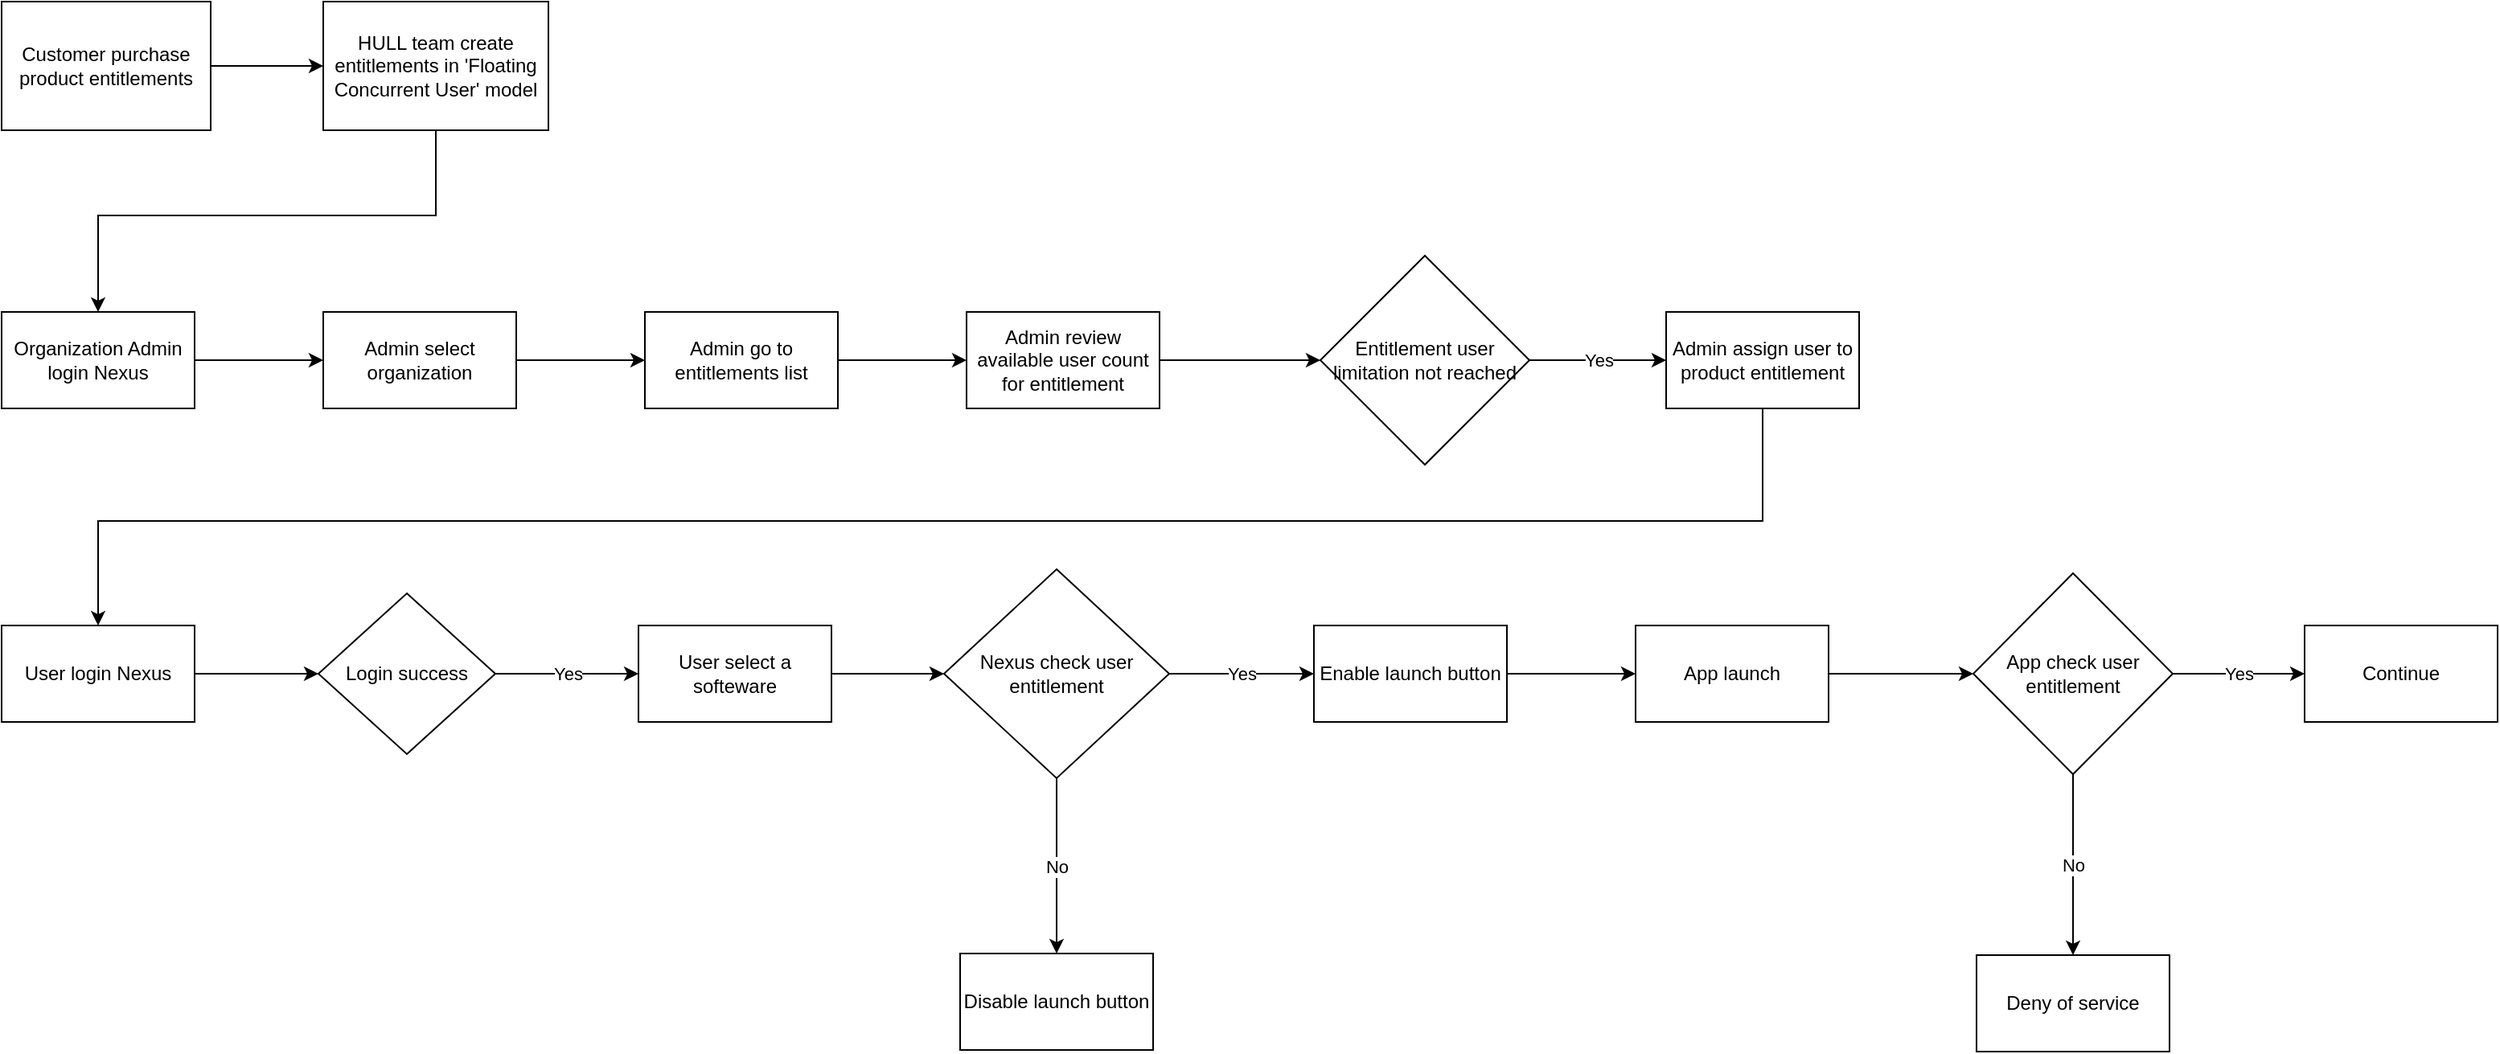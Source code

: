 <mxfile version="21.1.1" type="github" pages="2">
  <diagram name="Workflow" id="2dQwfWUj7SHDJcY4iqtX">
    <mxGraphModel dx="2284" dy="1874" grid="1" gridSize="10" guides="1" tooltips="1" connect="1" arrows="1" fold="1" page="1" pageScale="1" pageWidth="850" pageHeight="1100" math="0" shadow="0">
      <root>
        <mxCell id="0" />
        <mxCell id="1" parent="0" />
        <mxCell id="Q25p3ouY3zWikEKPChKH-11" value="" style="edgeStyle=orthogonalEdgeStyle;rounded=0;orthogonalLoop=1;jettySize=auto;html=1;" parent="1" source="YwquEOC9PIAEwXkHVDcG-1" target="Q25p3ouY3zWikEKPChKH-6" edge="1">
          <mxGeometry relative="1" as="geometry" />
        </mxCell>
        <mxCell id="YwquEOC9PIAEwXkHVDcG-1" value="User select a softeware" style="rounded=0;whiteSpace=wrap;html=1;" parent="1" vertex="1">
          <mxGeometry x="346" y="165" width="120" height="60" as="geometry" />
        </mxCell>
        <mxCell id="Q25p3ouY3zWikEKPChKH-14" value="" style="edgeStyle=orthogonalEdgeStyle;rounded=0;orthogonalLoop=1;jettySize=auto;html=1;" parent="1" source="YwquEOC9PIAEwXkHVDcG-3" target="Q25p3ouY3zWikEKPChKH-4" edge="1">
          <mxGeometry relative="1" as="geometry" />
        </mxCell>
        <mxCell id="YwquEOC9PIAEwXkHVDcG-3" value="User login Nexus" style="rounded=0;whiteSpace=wrap;html=1;" parent="1" vertex="1">
          <mxGeometry x="-50" y="165" width="120" height="60" as="geometry" />
        </mxCell>
        <mxCell id="Q25p3ouY3zWikEKPChKH-12" value="Yes" style="edgeStyle=orthogonalEdgeStyle;rounded=0;orthogonalLoop=1;jettySize=auto;html=1;" parent="1" source="Q25p3ouY3zWikEKPChKH-4" target="YwquEOC9PIAEwXkHVDcG-1" edge="1">
          <mxGeometry relative="1" as="geometry" />
        </mxCell>
        <mxCell id="Q25p3ouY3zWikEKPChKH-4" value="Login success" style="rhombus;whiteSpace=wrap;html=1;" parent="1" vertex="1">
          <mxGeometry x="147" y="145" width="110" height="100" as="geometry" />
        </mxCell>
        <mxCell id="Q25p3ouY3zWikEKPChKH-8" value="Yes" style="edgeStyle=orthogonalEdgeStyle;rounded=0;orthogonalLoop=1;jettySize=auto;html=1;" parent="1" source="Q25p3ouY3zWikEKPChKH-6" target="Q25p3ouY3zWikEKPChKH-7" edge="1">
          <mxGeometry relative="1" as="geometry" />
        </mxCell>
        <mxCell id="Q25p3ouY3zWikEKPChKH-10" value="No" style="edgeStyle=orthogonalEdgeStyle;rounded=0;orthogonalLoop=1;jettySize=auto;html=1;" parent="1" source="Q25p3ouY3zWikEKPChKH-6" target="Q25p3ouY3zWikEKPChKH-9" edge="1">
          <mxGeometry relative="1" as="geometry" />
        </mxCell>
        <mxCell id="Q25p3ouY3zWikEKPChKH-6" value="Nexus check user entitlement" style="rhombus;whiteSpace=wrap;html=1;" parent="1" vertex="1">
          <mxGeometry x="536" y="130" width="140" height="130" as="geometry" />
        </mxCell>
        <mxCell id="l06X_y3l7F8NzRxkke9U-2" value="" style="edgeStyle=orthogonalEdgeStyle;rounded=0;orthogonalLoop=1;jettySize=auto;html=1;" parent="1" source="Q25p3ouY3zWikEKPChKH-7" target="l06X_y3l7F8NzRxkke9U-1" edge="1">
          <mxGeometry relative="1" as="geometry" />
        </mxCell>
        <mxCell id="Q25p3ouY3zWikEKPChKH-7" value="Enable launch button" style="whiteSpace=wrap;html=1;" parent="1" vertex="1">
          <mxGeometry x="766" y="165" width="120" height="60" as="geometry" />
        </mxCell>
        <mxCell id="Q25p3ouY3zWikEKPChKH-9" value="Disable launch button" style="whiteSpace=wrap;html=1;" parent="1" vertex="1">
          <mxGeometry x="546" y="369" width="120" height="60" as="geometry" />
        </mxCell>
        <mxCell id="Q25p3ouY3zWikEKPChKH-18" value="" style="edgeStyle=orthogonalEdgeStyle;rounded=0;orthogonalLoop=1;jettySize=auto;html=1;" parent="1" source="Q25p3ouY3zWikEKPChKH-16" target="Q25p3ouY3zWikEKPChKH-17" edge="1">
          <mxGeometry relative="1" as="geometry" />
        </mxCell>
        <mxCell id="Q25p3ouY3zWikEKPChKH-16" value="Customer purchase product entitlements" style="rounded=0;whiteSpace=wrap;html=1;" parent="1" vertex="1">
          <mxGeometry x="-50" y="-223" width="130" height="80" as="geometry" />
        </mxCell>
        <mxCell id="z8qltQJUWiTNnkdVbH2K-3" value="" style="edgeStyle=orthogonalEdgeStyle;rounded=0;orthogonalLoop=1;jettySize=auto;html=1;entryX=0.5;entryY=0;entryDx=0;entryDy=0;" parent="1" source="Q25p3ouY3zWikEKPChKH-17" target="Q25p3ouY3zWikEKPChKH-19" edge="1">
          <mxGeometry relative="1" as="geometry">
            <Array as="points">
              <mxPoint x="220" y="-90" />
              <mxPoint x="10" y="-90" />
            </Array>
          </mxGeometry>
        </mxCell>
        <mxCell id="Q25p3ouY3zWikEKPChKH-17" value="HULL team create entitlements&amp;nbsp;in &#39;Floating Concurrent User&#39; model" style="whiteSpace=wrap;html=1;rounded=0;" parent="1" vertex="1">
          <mxGeometry x="150" y="-223" width="140" height="80" as="geometry" />
        </mxCell>
        <mxCell id="Q25p3ouY3zWikEKPChKH-21" value="" style="edgeStyle=orthogonalEdgeStyle;rounded=0;orthogonalLoop=1;jettySize=auto;html=1;" parent="1" source="Q25p3ouY3zWikEKPChKH-19" target="Q25p3ouY3zWikEKPChKH-20" edge="1">
          <mxGeometry relative="1" as="geometry" />
        </mxCell>
        <mxCell id="Q25p3ouY3zWikEKPChKH-19" value="Organization Admin login Nexus" style="whiteSpace=wrap;html=1;" parent="1" vertex="1">
          <mxGeometry x="-50" y="-30" width="120" height="60" as="geometry" />
        </mxCell>
        <mxCell id="Q25p3ouY3zWikEKPChKH-23" value="" style="edgeStyle=orthogonalEdgeStyle;rounded=0;orthogonalLoop=1;jettySize=auto;html=1;" parent="1" source="Q25p3ouY3zWikEKPChKH-20" target="Q25p3ouY3zWikEKPChKH-22" edge="1">
          <mxGeometry relative="1" as="geometry" />
        </mxCell>
        <mxCell id="Q25p3ouY3zWikEKPChKH-20" value="Admin select organization" style="whiteSpace=wrap;html=1;" parent="1" vertex="1">
          <mxGeometry x="150" y="-30" width="120" height="60" as="geometry" />
        </mxCell>
        <mxCell id="Q25p3ouY3zWikEKPChKH-25" value="" style="edgeStyle=orthogonalEdgeStyle;rounded=0;orthogonalLoop=1;jettySize=auto;html=1;" parent="1" source="Q25p3ouY3zWikEKPChKH-22" target="Q25p3ouY3zWikEKPChKH-24" edge="1">
          <mxGeometry relative="1" as="geometry" />
        </mxCell>
        <mxCell id="Q25p3ouY3zWikEKPChKH-22" value="Admin go to entitlements list" style="whiteSpace=wrap;html=1;" parent="1" vertex="1">
          <mxGeometry x="350" y="-30" width="120" height="60" as="geometry" />
        </mxCell>
        <mxCell id="Q25p3ouY3zWikEKPChKH-27" value="" style="edgeStyle=orthogonalEdgeStyle;rounded=0;orthogonalLoop=1;jettySize=auto;html=1;" parent="1" source="Q25p3ouY3zWikEKPChKH-24" target="Q25p3ouY3zWikEKPChKH-26" edge="1">
          <mxGeometry relative="1" as="geometry" />
        </mxCell>
        <mxCell id="Q25p3ouY3zWikEKPChKH-24" value="Admin review available user count for entitlement" style="whiteSpace=wrap;html=1;" parent="1" vertex="1">
          <mxGeometry x="550" y="-30" width="120" height="60" as="geometry" />
        </mxCell>
        <mxCell id="Q25p3ouY3zWikEKPChKH-29" value="Yes" style="edgeStyle=orthogonalEdgeStyle;rounded=0;orthogonalLoop=1;jettySize=auto;html=1;" parent="1" source="Q25p3ouY3zWikEKPChKH-26" target="Q25p3ouY3zWikEKPChKH-28" edge="1">
          <mxGeometry relative="1" as="geometry" />
        </mxCell>
        <mxCell id="Q25p3ouY3zWikEKPChKH-26" value="Entitlement user limitation not reached" style="rhombus;whiteSpace=wrap;html=1;" parent="1" vertex="1">
          <mxGeometry x="770" y="-65" width="130" height="130" as="geometry" />
        </mxCell>
        <mxCell id="z8qltQJUWiTNnkdVbH2K-2" value="" style="edgeStyle=orthogonalEdgeStyle;rounded=0;orthogonalLoop=1;jettySize=auto;html=1;entryX=0.5;entryY=0;entryDx=0;entryDy=0;" parent="1" source="Q25p3ouY3zWikEKPChKH-28" target="YwquEOC9PIAEwXkHVDcG-3" edge="1">
          <mxGeometry relative="1" as="geometry">
            <mxPoint x="1045" y="140" as="targetPoint" />
            <Array as="points">
              <mxPoint x="1045" y="100" />
              <mxPoint x="10" y="100" />
            </Array>
          </mxGeometry>
        </mxCell>
        <mxCell id="Q25p3ouY3zWikEKPChKH-28" value="Admin assign user to product entitlement" style="whiteSpace=wrap;html=1;" parent="1" vertex="1">
          <mxGeometry x="985" y="-30" width="120" height="60" as="geometry" />
        </mxCell>
        <mxCell id="l06X_y3l7F8NzRxkke9U-4" value="" style="edgeStyle=orthogonalEdgeStyle;rounded=0;orthogonalLoop=1;jettySize=auto;html=1;" parent="1" source="l06X_y3l7F8NzRxkke9U-1" target="l06X_y3l7F8NzRxkke9U-3" edge="1">
          <mxGeometry relative="1" as="geometry" />
        </mxCell>
        <mxCell id="l06X_y3l7F8NzRxkke9U-1" value="App launch" style="whiteSpace=wrap;html=1;" parent="1" vertex="1">
          <mxGeometry x="966" y="165" width="120" height="60" as="geometry" />
        </mxCell>
        <mxCell id="l06X_y3l7F8NzRxkke9U-6" value="Yes" style="edgeStyle=orthogonalEdgeStyle;rounded=0;orthogonalLoop=1;jettySize=auto;html=1;" parent="1" source="l06X_y3l7F8NzRxkke9U-3" target="l06X_y3l7F8NzRxkke9U-5" edge="1">
          <mxGeometry relative="1" as="geometry" />
        </mxCell>
        <mxCell id="l06X_y3l7F8NzRxkke9U-8" value="No" style="edgeStyle=orthogonalEdgeStyle;rounded=0;orthogonalLoop=1;jettySize=auto;html=1;" parent="1" source="l06X_y3l7F8NzRxkke9U-3" target="l06X_y3l7F8NzRxkke9U-7" edge="1">
          <mxGeometry relative="1" as="geometry" />
        </mxCell>
        <mxCell id="l06X_y3l7F8NzRxkke9U-3" value="App check user entitlement" style="rhombus;whiteSpace=wrap;html=1;" parent="1" vertex="1">
          <mxGeometry x="1176" y="132.5" width="124" height="125" as="geometry" />
        </mxCell>
        <mxCell id="l06X_y3l7F8NzRxkke9U-5" value="Continue" style="whiteSpace=wrap;html=1;" parent="1" vertex="1">
          <mxGeometry x="1382" y="165" width="120" height="60" as="geometry" />
        </mxCell>
        <mxCell id="l06X_y3l7F8NzRxkke9U-7" value="Deny of service" style="whiteSpace=wrap;html=1;" parent="1" vertex="1">
          <mxGeometry x="1178" y="370" width="120" height="60" as="geometry" />
        </mxCell>
      </root>
    </mxGraphModel>
  </diagram>
  <diagram id="yeY0W6i4McD_Fl_-XDmd" name="Dataflow">
    <mxGraphModel dx="3718" dy="2648" grid="1" gridSize="10" guides="1" tooltips="1" connect="1" arrows="1" fold="1" page="1" pageScale="1" pageWidth="850" pageHeight="1100" math="0" shadow="0">
      <root>
        <mxCell id="0" />
        <mxCell id="1" parent="0" />
        <mxCell id="7qR9HHsSMILSXLW8vC7M-3" value="Customer" style="whiteSpace=wrap;align=center;verticalAlign=middle;fontStyle=1;strokeWidth=3;fillColor=#FFFFCC" parent="1" vertex="1">
          <mxGeometry x="-60" y="-1050" width="90" height="60" as="geometry" />
        </mxCell>
        <mxCell id="7qR9HHsSMILSXLW8vC7M-15" value="" style="edgeStyle=none;noEdgeStyle=1;strokeColor=#990000;strokeWidth=2;entryX=0;entryY=0.5;entryDx=0;entryDy=0;" parent="1" source="7qR9HHsSMILSXLW8vC7M-3" target="OBXchac6QpqI_Xxo9cKc-3" edge="1">
          <mxGeometry width="100" height="100" relative="1" as="geometry">
            <mxPoint x="340.5" y="-1111" as="sourcePoint" />
            <mxPoint x="120.5" y="-1020" as="targetPoint" />
          </mxGeometry>
        </mxCell>
        <mxCell id="7qR9HHsSMILSXLW8vC7M-63" value="Sentinel" style="shape=process;whiteSpace=wrap;align=center;verticalAlign=middle;size=0.048;fontStyle=1;strokeWidth=3;fillColor=#FFCCCC" parent="1" vertex="1">
          <mxGeometry x="513.5" y="-875" width="151.5" height="50" as="geometry" />
        </mxCell>
        <mxCell id="7qR9HHsSMILSXLW8vC7M-64" value="Team HULL" style="whiteSpace=wrap;align=center;verticalAlign=middle;fontStyle=1;strokeWidth=3;fillColor=#FFFFCC" parent="1" vertex="1">
          <mxGeometry x="301.5" y="-1050" width="90" height="60" as="geometry" />
        </mxCell>
        <mxCell id="7qR9HHsSMILSXLW8vC7M-66" value="" style="edgeStyle=none;noEdgeStyle=1;strokeColor=#990000;strokeWidth=2;entryX=0;entryY=0.5;entryDx=0;entryDy=0;exitX=1;exitY=0.5;exitDx=0;exitDy=0;" parent="1" source="OBXchac6QpqI_Xxo9cKc-13" target="7qR9HHsSMILSXLW8vC7M-63" edge="1">
          <mxGeometry width="100" height="100" relative="1" as="geometry">
            <mxPoint x="351" y="-850.5" as="sourcePoint" />
            <mxPoint x="505" y="-850" as="targetPoint" />
          </mxGeometry>
        </mxCell>
        <mxCell id="7qR9HHsSMILSXLW8vC7M-69" value="Organization Admin" style="whiteSpace=wrap;align=center;verticalAlign=middle;fontStyle=1;strokeWidth=3;fillColor=#FFFFCC" parent="1" vertex="1">
          <mxGeometry x="544.25" y="-594" width="90" height="60" as="geometry" />
        </mxCell>
        <mxCell id="7qR9HHsSMILSXLW8vC7M-70" value="" style="edgeStyle=none;noEdgeStyle=1;strokeColor=#990000;strokeWidth=2;exitX=0.5;exitY=1;exitDx=0;exitDy=0;entryX=0.5;entryY=0;entryDx=0;entryDy=0;" parent="1" source="7qR9HHsSMILSXLW8vC7M-63" target="7qR9HHsSMILSXLW8vC7M-71" edge="1">
          <mxGeometry width="100" height="100" relative="1" as="geometry">
            <mxPoint x="361" y="-840.5" as="sourcePoint" />
            <mxPoint x="589" y="-750" as="targetPoint" />
          </mxGeometry>
        </mxCell>
        <mxCell id="7qR9HHsSMILSXLW8vC7M-71" value="Nexus EMS" style="shape=process;whiteSpace=wrap;align=center;verticalAlign=middle;size=0.048;fontStyle=1;strokeWidth=3;fillColor=#FFCCCC" parent="1" vertex="1">
          <mxGeometry x="513.5" y="-740" width="151.5" height="50" as="geometry" />
        </mxCell>
        <mxCell id="7qR9HHsSMILSXLW8vC7M-74" value="Total user count of entitlement" style="text;spacingTop=-5;align=center;whiteSpace=wrap;" parent="1" vertex="1">
          <mxGeometry x="591" y="-800" width="104" height="20" as="geometry" />
        </mxCell>
        <mxCell id="7kmSRKALqI8SCc-55yx5-1" value="User" style="whiteSpace=wrap;align=center;verticalAlign=middle;fontStyle=1;strokeWidth=3;fillColor=#FFFFCC" parent="1" vertex="1">
          <mxGeometry x="850" y="-745" width="90" height="60" as="geometry" />
        </mxCell>
        <mxCell id="7kmSRKALqI8SCc-55yx5-2" value="" style="edgeStyle=none;noEdgeStyle=1;strokeColor=#990000;strokeWidth=2;entryX=0;entryY=0.5;entryDx=0;entryDy=0;exitX=1;exitY=0.5;exitDx=0;exitDy=0;" parent="1" source="7qR9HHsSMILSXLW8vC7M-71" target="7kmSRKALqI8SCc-55yx5-1" edge="1">
          <mxGeometry width="100" height="100" relative="1" as="geometry">
            <mxPoint x="665" y="-850.5" as="sourcePoint" />
            <mxPoint x="828" y="-850" as="targetPoint" />
          </mxGeometry>
        </mxCell>
        <mxCell id="OBXchac6QpqI_Xxo9cKc-1" value="" style="edgeStyle=none;noEdgeStyle=1;strokeColor=#990000;strokeWidth=2;exitX=0.5;exitY=1;exitDx=0;exitDy=0;entryX=0.5;entryY=0;entryDx=0;entryDy=0;" parent="1" source="7qR9HHsSMILSXLW8vC7M-71" target="7qR9HHsSMILSXLW8vC7M-69" edge="1">
          <mxGeometry width="100" height="100" relative="1" as="geometry">
            <mxPoint x="589.25" y="-664" as="sourcePoint" />
            <mxPoint x="599" y="-704" as="targetPoint" />
          </mxGeometry>
        </mxCell>
        <mxCell id="OBXchac6QpqI_Xxo9cKc-3" value="&lt;p style=&quot;margin: 0px; margin-top: 4px; text-align: center; text-decoration: underline;&quot;&gt;&lt;/p&gt;&lt;p style=&quot;margin: 0px; margin-left: 8px;&quot;&gt;&lt;br&gt;&lt;/p&gt;&lt;p style=&quot;margin: 0px; margin-left: 8px;&quot;&gt;Purchase software entitlements&lt;br&gt;&lt;/p&gt;" style="verticalAlign=middle;align=center;overflow=fill;fontSize=12;fontFamily=Helvetica;html=1;rounded=1;fontStyle=1;strokeWidth=3;fillColor=#E6FFCC;whiteSpace=wrap;" parent="1" vertex="1">
          <mxGeometry x="113" y="-1065" width="110" height="90" as="geometry" />
        </mxCell>
        <mxCell id="OBXchac6QpqI_Xxo9cKc-4" value="" style="edgeStyle=none;noEdgeStyle=1;strokeColor=#990000;strokeWidth=2;exitX=1;exitY=0.5;exitDx=0;exitDy=0;entryX=0;entryY=0.5;entryDx=0;entryDy=0;" parent="1" source="OBXchac6QpqI_Xxo9cKc-3" target="7qR9HHsSMILSXLW8vC7M-64" edge="1">
          <mxGeometry width="100" height="100" relative="1" as="geometry">
            <mxPoint x="230.5" y="-1020" as="sourcePoint" />
            <mxPoint x="130.5" y="-1010" as="targetPoint" />
          </mxGeometry>
        </mxCell>
        <mxCell id="OBXchac6QpqI_Xxo9cKc-6" value="Registration Token" style="text;spacingTop=-5;align=center;whiteSpace=wrap;" parent="1" vertex="1">
          <mxGeometry x="710" y="-740" width="104" height="20" as="geometry" />
        </mxCell>
        <mxCell id="OBXchac6QpqI_Xxo9cKc-8" value="&lt;p style=&quot;margin: 0px; margin-top: 4px; text-align: center; text-decoration: underline;&quot;&gt;&lt;strong&gt;&lt;br&gt;&lt;/strong&gt;&lt;/p&gt;&lt;p style=&quot;margin: 0px; margin-left: 8px;&quot;&gt;&lt;br&gt;&lt;/p&gt;&lt;p style=&quot;margin: 0px; margin-left: 8px;&quot;&gt;Launch Application&lt;/p&gt;" style="verticalAlign=middle;align=center;overflow=fill;fontSize=12;fontFamily=Helvetica;html=1;rounded=1;fontStyle=1;strokeWidth=3;fillColor=#E6FFCC;whiteSpace=wrap;" parent="1" vertex="1">
          <mxGeometry x="1040" y="-760" width="110" height="90" as="geometry" />
        </mxCell>
        <mxCell id="OBXchac6QpqI_Xxo9cKc-9" value="" style="edgeStyle=none;noEdgeStyle=1;strokeColor=#990000;strokeWidth=2;exitX=0.5;exitY=0;exitDx=0;exitDy=0;entryX=1;entryY=0.5;entryDx=0;entryDy=0;" parent="1" source="OBXchac6QpqI_Xxo9cKc-8" target="7qR9HHsSMILSXLW8vC7M-63" edge="1">
          <mxGeometry width="100" height="100" relative="1" as="geometry">
            <mxPoint x="599" y="-815" as="sourcePoint" />
            <mxPoint x="599" y="-730" as="targetPoint" />
            <Array as="points">
              <mxPoint x="1095" y="-850" />
            </Array>
          </mxGeometry>
        </mxCell>
        <mxCell id="OBXchac6QpqI_Xxo9cKc-10" value="" style="edgeStyle=none;noEdgeStyle=1;strokeColor=#990000;strokeWidth=2;entryX=0;entryY=0.5;entryDx=0;entryDy=0;exitX=1;exitY=0.5;exitDx=0;exitDy=0;" parent="1" source="7kmSRKALqI8SCc-55yx5-1" target="OBXchac6QpqI_Xxo9cKc-8" edge="1">
          <mxGeometry width="100" height="100" relative="1" as="geometry">
            <mxPoint x="675" y="-705" as="sourcePoint" />
            <mxPoint x="860" y="-705" as="targetPoint" />
          </mxGeometry>
        </mxCell>
        <mxCell id="OBXchac6QpqI_Xxo9cKc-11" value="Entitlement usage record" style="text;spacingTop=-5;align=center;whiteSpace=wrap;" parent="1" vertex="1">
          <mxGeometry x="850" y="-890" width="104" height="20" as="geometry" />
        </mxCell>
        <mxCell id="OBXchac6QpqI_Xxo9cKc-13" value="&lt;p style=&quot;margin: 0px; margin-top: 4px; text-align: center; text-decoration: underline;&quot;&gt;&lt;/p&gt;&lt;p style=&quot;margin: 0px; margin-left: 8px;&quot;&gt;&lt;br&gt;&lt;/p&gt;&lt;p style=&quot;margin: 0px; margin-left: 8px;&quot;&gt;Create &#39;Floating Concurrent User&#39; entitlements&lt;br&gt;&lt;/p&gt;" style="verticalAlign=middle;align=center;overflow=fill;fontSize=12;fontFamily=Helvetica;html=1;rounded=1;fontStyle=1;strokeWidth=3;fillColor=#E6FFCC;whiteSpace=wrap;" parent="1" vertex="1">
          <mxGeometry x="289" y="-895" width="110" height="90" as="geometry" />
        </mxCell>
        <mxCell id="OBXchac6QpqI_Xxo9cKc-14" value="" style="edgeStyle=none;noEdgeStyle=1;strokeColor=#990000;strokeWidth=2;exitX=0.5;exitY=1;exitDx=0;exitDy=0;" parent="1" source="7qR9HHsSMILSXLW8vC7M-64" target="OBXchac6QpqI_Xxo9cKc-13" edge="1">
          <mxGeometry width="100" height="100" relative="1" as="geometry">
            <mxPoint x="233" y="-1025" as="sourcePoint" />
            <mxPoint x="304" y="-1025" as="targetPoint" />
          </mxGeometry>
        </mxCell>
        <mxCell id="OBXchac6QpqI_Xxo9cKc-15" value="&lt;p style=&quot;margin: 0px; margin-top: 4px; text-align: center; text-decoration: underline;&quot;&gt;&lt;/p&gt;&lt;p style=&quot;margin: 0px; margin-left: 8px;&quot;&gt;&lt;br&gt;&lt;/p&gt;&lt;p style=&quot;margin: 0px; margin-left: 8px;&quot;&gt;&lt;br&gt;&lt;/p&gt;&lt;p style=&quot;margin: 0px; margin-left: 8px;&quot;&gt;Assign user to entitlement&lt;br&gt;&lt;/p&gt;" style="verticalAlign=middle;align=center;overflow=fill;fontSize=12;fontFamily=Helvetica;html=1;rounded=1;fontStyle=1;strokeWidth=3;fillColor=#E6FFCC;whiteSpace=wrap;" parent="1" vertex="1">
          <mxGeometry x="286" y="-690" width="110" height="90" as="geometry" />
        </mxCell>
        <mxCell id="OBXchac6QpqI_Xxo9cKc-16" value="" style="edgeStyle=none;noEdgeStyle=1;strokeColor=#990000;strokeWidth=2;entryX=0.5;entryY=1;entryDx=0;entryDy=0;exitX=0;exitY=0.5;exitDx=0;exitDy=0;" parent="1" source="7qR9HHsSMILSXLW8vC7M-69" target="OBXchac6QpqI_Xxo9cKc-15" edge="1">
          <mxGeometry width="100" height="100" relative="1" as="geometry">
            <mxPoint x="409" y="-814" as="sourcePoint" />
            <mxPoint x="346" y="-594" as="targetPoint" />
            <Array as="points">
              <mxPoint x="340" y="-564" />
            </Array>
          </mxGeometry>
        </mxCell>
        <mxCell id="OBXchac6QpqI_Xxo9cKc-17" value="" style="edgeStyle=none;noEdgeStyle=1;strokeColor=#990000;strokeWidth=2;entryX=0;entryY=0.5;entryDx=0;entryDy=0;exitX=0.5;exitY=0;exitDx=0;exitDy=0;" parent="1" source="OBXchac6QpqI_Xxo9cKc-15" target="7qR9HHsSMILSXLW8vC7M-71" edge="1">
          <mxGeometry width="100" height="100" relative="1" as="geometry">
            <mxPoint x="554" y="-554" as="sourcePoint" />
            <mxPoint x="351" y="-590" as="targetPoint" />
            <Array as="points">
              <mxPoint x="340" y="-715" />
            </Array>
          </mxGeometry>
        </mxCell>
        <mxCell id="OBXchac6QpqI_Xxo9cKc-18" value="Nexus &#xa;Solution/Product" style="shape=process;whiteSpace=wrap;align=center;verticalAlign=middle;size=0.048;fontStyle=1;strokeWidth=3;fillColor=#FFCCCC" parent="1" vertex="1">
          <mxGeometry x="540" y="-1045" width="151.5" height="50" as="geometry" />
        </mxCell>
        <mxCell id="OBXchac6QpqI_Xxo9cKc-20" value="" style="edgeStyle=none;noEdgeStyle=1;strokeColor=#990000;strokeWidth=2;entryX=1;entryY=0.5;entryDx=0;entryDy=0;exitX=0;exitY=0.5;exitDx=0;exitDy=0;" parent="1" source="OBXchac6QpqI_Xxo9cKc-18" target="7qR9HHsSMILSXLW8vC7M-64" edge="1">
          <mxGeometry width="100" height="100" relative="1" as="geometry">
            <mxPoint x="450" y="-970" as="sourcePoint" />
            <mxPoint x="312" y="-1010" as="targetPoint" />
          </mxGeometry>
        </mxCell>
        <mxCell id="OBXchac6QpqI_Xxo9cKc-21" value="Product/Feature Code" style="text;spacingTop=-5;align=center;whiteSpace=wrap;" parent="1" vertex="1">
          <mxGeometry x="410" y="-1050" width="104" height="20" as="geometry" />
        </mxCell>
      </root>
    </mxGraphModel>
  </diagram>
</mxfile>
